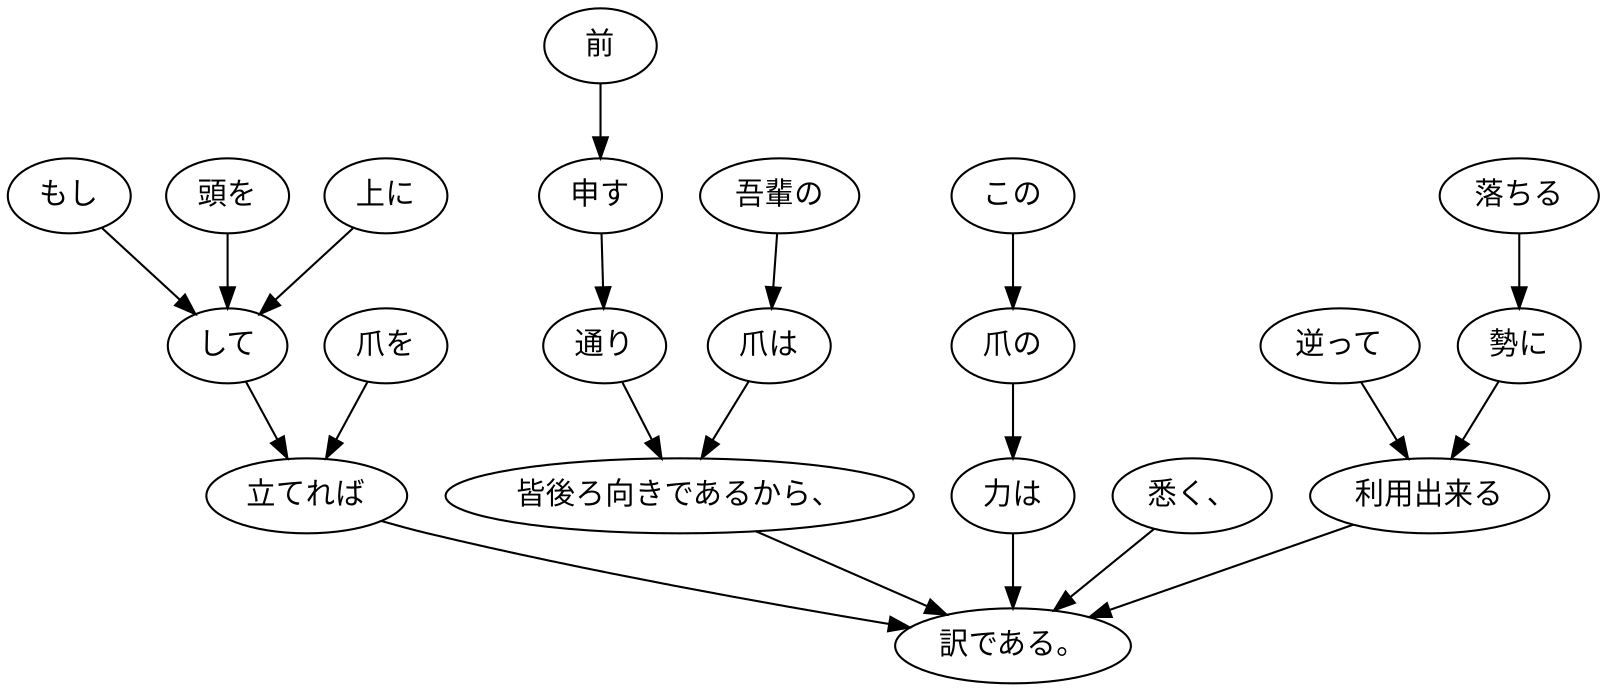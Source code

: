 digraph graph4105 {
	node0 [label="吾輩の"];
	node1 [label="爪は"];
	node2 [label="前"];
	node3 [label="申す"];
	node4 [label="通り"];
	node5 [label="皆後ろ向きであるから、"];
	node6 [label="もし"];
	node7 [label="頭を"];
	node8 [label="上に"];
	node9 [label="して"];
	node10 [label="爪を"];
	node11 [label="立てれば"];
	node12 [label="この"];
	node13 [label="爪の"];
	node14 [label="力は"];
	node15 [label="悉く、"];
	node16 [label="落ちる"];
	node17 [label="勢に"];
	node18 [label="逆って"];
	node19 [label="利用出来る"];
	node20 [label="訳である。"];
	node0 -> node1;
	node1 -> node5;
	node2 -> node3;
	node3 -> node4;
	node4 -> node5;
	node5 -> node20;
	node6 -> node9;
	node7 -> node9;
	node8 -> node9;
	node9 -> node11;
	node10 -> node11;
	node11 -> node20;
	node12 -> node13;
	node13 -> node14;
	node14 -> node20;
	node15 -> node20;
	node16 -> node17;
	node17 -> node19;
	node18 -> node19;
	node19 -> node20;
}

